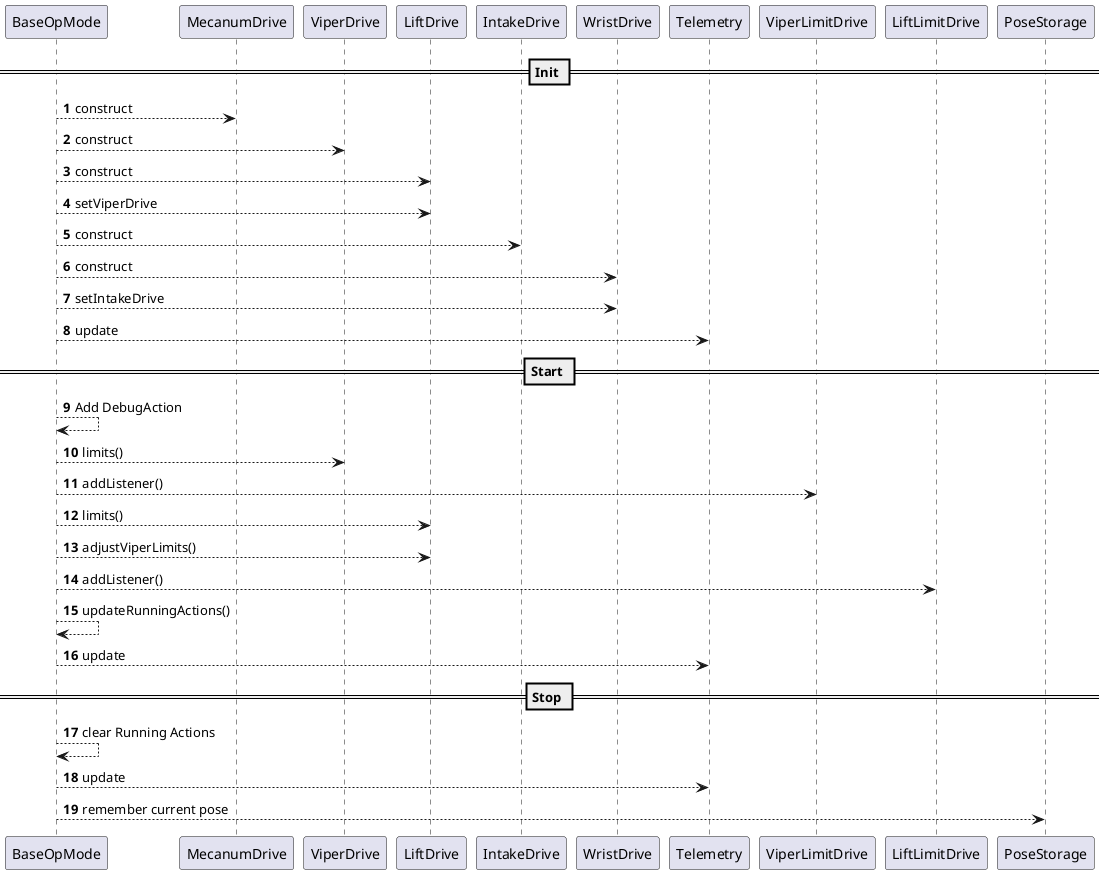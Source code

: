 @startuml
'https://plantuml.com/sequence-diagram

autonumber

== Init ==
BaseOpMode --> MecanumDrive: construct
BaseOpMode --> ViperDrive: construct
BaseOpMode --> LiftDrive: construct
BaseOpMode --> LiftDrive: setViperDrive
BaseOpMode --> IntakeDrive: construct
BaseOpMode --> WristDrive: construct
BaseOpMode --> WristDrive: setIntakeDrive
BaseOpMode --> Telemetry: update

== Start ==
BaseOpMode --> BaseOpMode: Add DebugAction
BaseOpMode --> ViperDrive: limits()
BaseOpMode --> ViperLimitDrive: addListener()
BaseOpMode --> LiftDrive: limits()
BaseOpMode --> LiftDrive: adjustViperLimits()
BaseOpMode --> LiftLimitDrive: addListener()
BaseOpMode --> BaseOpMode: updateRunningActions()
BaseOpMode --> Telemetry: update

== Stop ==
BaseOpMode --> BaseOpMode: clear Running Actions
BaseOpMode --> Telemetry: update
BaseOpMode --> PoseStorage: remember current pose

@enduml